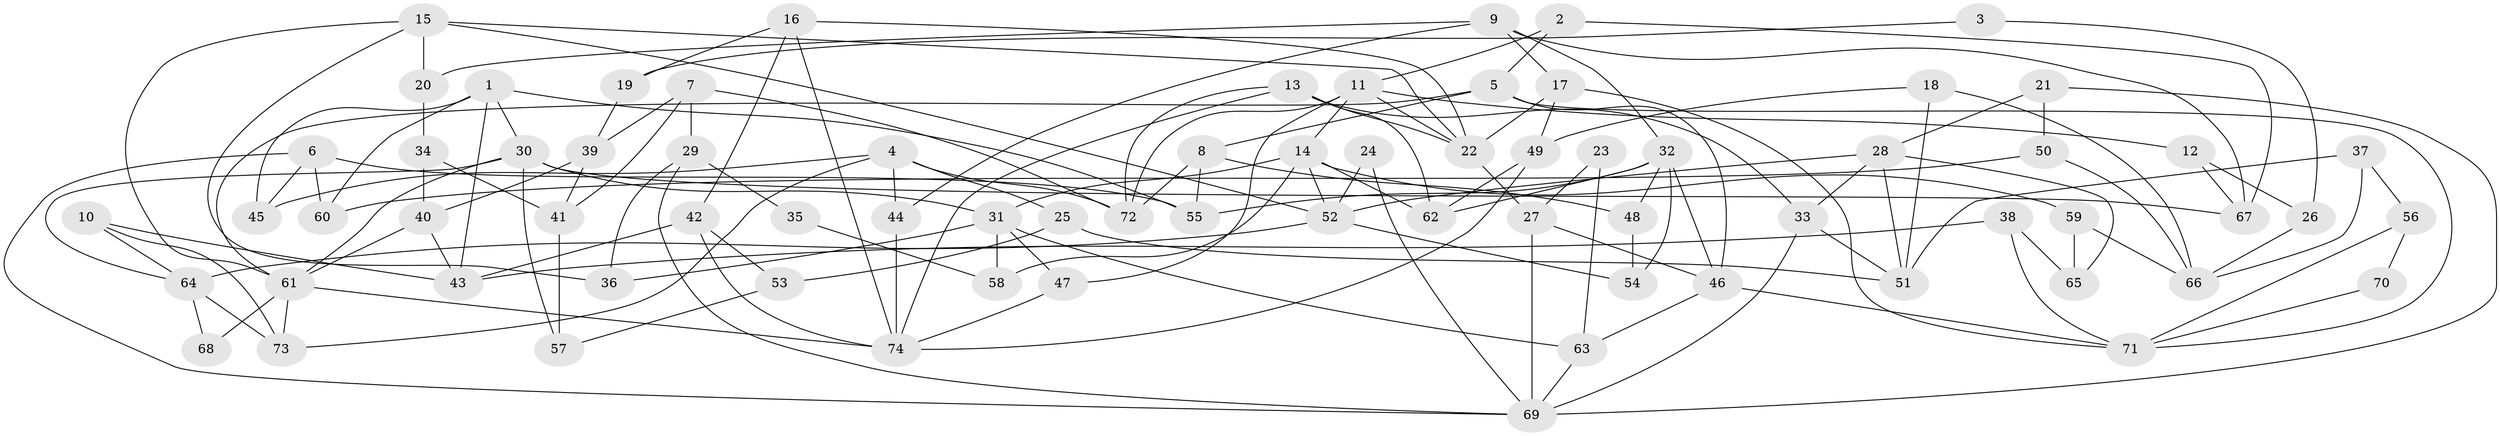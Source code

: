 // coarse degree distribution, {10: 0.13793103448275862, 7: 0.10344827586206896, 2: 0.10344827586206896, 6: 0.10344827586206896, 3: 0.20689655172413793, 5: 0.1724137931034483, 14: 0.034482758620689655, 12: 0.034482758620689655, 4: 0.10344827586206896}
// Generated by graph-tools (version 1.1) at 2025/18/03/04/25 18:18:40]
// undirected, 74 vertices, 148 edges
graph export_dot {
graph [start="1"]
  node [color=gray90,style=filled];
  1;
  2;
  3;
  4;
  5;
  6;
  7;
  8;
  9;
  10;
  11;
  12;
  13;
  14;
  15;
  16;
  17;
  18;
  19;
  20;
  21;
  22;
  23;
  24;
  25;
  26;
  27;
  28;
  29;
  30;
  31;
  32;
  33;
  34;
  35;
  36;
  37;
  38;
  39;
  40;
  41;
  42;
  43;
  44;
  45;
  46;
  47;
  48;
  49;
  50;
  51;
  52;
  53;
  54;
  55;
  56;
  57;
  58;
  59;
  60;
  61;
  62;
  63;
  64;
  65;
  66;
  67;
  68;
  69;
  70;
  71;
  72;
  73;
  74;
  1 -- 43;
  1 -- 30;
  1 -- 45;
  1 -- 55;
  1 -- 60;
  2 -- 5;
  2 -- 11;
  2 -- 67;
  3 -- 19;
  3 -- 26;
  4 -- 72;
  4 -- 44;
  4 -- 25;
  4 -- 45;
  4 -- 73;
  5 -- 46;
  5 -- 61;
  5 -- 8;
  5 -- 71;
  6 -- 55;
  6 -- 45;
  6 -- 60;
  6 -- 69;
  7 -- 29;
  7 -- 72;
  7 -- 39;
  7 -- 41;
  8 -- 72;
  8 -- 48;
  8 -- 55;
  9 -- 17;
  9 -- 32;
  9 -- 20;
  9 -- 44;
  9 -- 67;
  10 -- 73;
  10 -- 43;
  10 -- 64;
  11 -- 22;
  11 -- 14;
  11 -- 12;
  11 -- 47;
  11 -- 72;
  12 -- 67;
  12 -- 26;
  13 -- 74;
  13 -- 22;
  13 -- 33;
  13 -- 62;
  13 -- 72;
  14 -- 62;
  14 -- 31;
  14 -- 52;
  14 -- 58;
  14 -- 59;
  15 -- 52;
  15 -- 61;
  15 -- 20;
  15 -- 22;
  15 -- 36;
  16 -- 42;
  16 -- 74;
  16 -- 19;
  16 -- 22;
  17 -- 49;
  17 -- 22;
  17 -- 71;
  18 -- 66;
  18 -- 51;
  18 -- 49;
  19 -- 39;
  20 -- 34;
  21 -- 28;
  21 -- 69;
  21 -- 50;
  22 -- 27;
  23 -- 27;
  23 -- 63;
  24 -- 69;
  24 -- 52;
  25 -- 51;
  25 -- 53;
  26 -- 66;
  27 -- 69;
  27 -- 46;
  28 -- 33;
  28 -- 52;
  28 -- 51;
  28 -- 65;
  29 -- 69;
  29 -- 36;
  29 -- 35;
  30 -- 64;
  30 -- 67;
  30 -- 31;
  30 -- 57;
  30 -- 61;
  31 -- 47;
  31 -- 36;
  31 -- 58;
  31 -- 63;
  32 -- 46;
  32 -- 55;
  32 -- 48;
  32 -- 54;
  32 -- 62;
  33 -- 69;
  33 -- 51;
  34 -- 41;
  34 -- 40;
  35 -- 58;
  37 -- 66;
  37 -- 51;
  37 -- 56;
  38 -- 43;
  38 -- 71;
  38 -- 65;
  39 -- 40;
  39 -- 41;
  40 -- 61;
  40 -- 43;
  41 -- 57;
  42 -- 74;
  42 -- 53;
  42 -- 43;
  44 -- 74;
  46 -- 71;
  46 -- 63;
  47 -- 74;
  48 -- 54;
  49 -- 62;
  49 -- 74;
  50 -- 60;
  50 -- 66;
  52 -- 54;
  52 -- 64;
  53 -- 57;
  56 -- 71;
  56 -- 70;
  59 -- 65;
  59 -- 66;
  61 -- 73;
  61 -- 68;
  61 -- 74;
  63 -- 69;
  64 -- 68;
  64 -- 73;
  70 -- 71;
}
